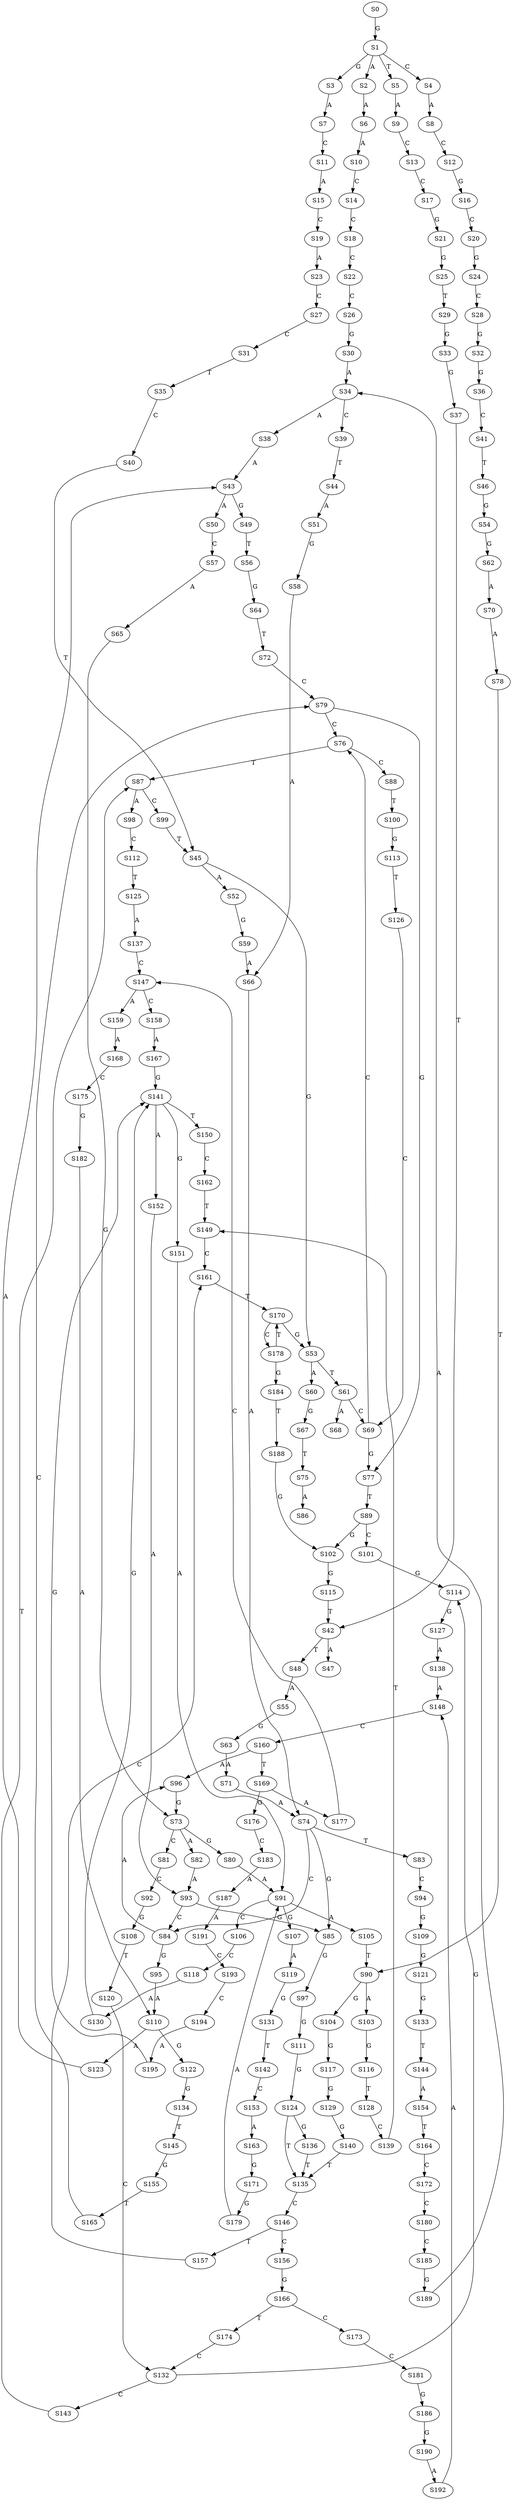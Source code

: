 strict digraph  {
	S0 -> S1 [ label = G ];
	S1 -> S2 [ label = A ];
	S1 -> S3 [ label = G ];
	S1 -> S4 [ label = C ];
	S1 -> S5 [ label = T ];
	S2 -> S6 [ label = A ];
	S3 -> S7 [ label = A ];
	S4 -> S8 [ label = A ];
	S5 -> S9 [ label = A ];
	S6 -> S10 [ label = A ];
	S7 -> S11 [ label = C ];
	S8 -> S12 [ label = C ];
	S9 -> S13 [ label = C ];
	S10 -> S14 [ label = C ];
	S11 -> S15 [ label = A ];
	S12 -> S16 [ label = G ];
	S13 -> S17 [ label = C ];
	S14 -> S18 [ label = C ];
	S15 -> S19 [ label = C ];
	S16 -> S20 [ label = C ];
	S17 -> S21 [ label = G ];
	S18 -> S22 [ label = C ];
	S19 -> S23 [ label = A ];
	S20 -> S24 [ label = G ];
	S21 -> S25 [ label = G ];
	S22 -> S26 [ label = C ];
	S23 -> S27 [ label = C ];
	S24 -> S28 [ label = C ];
	S25 -> S29 [ label = T ];
	S26 -> S30 [ label = G ];
	S27 -> S31 [ label = C ];
	S28 -> S32 [ label = G ];
	S29 -> S33 [ label = G ];
	S30 -> S34 [ label = A ];
	S31 -> S35 [ label = T ];
	S32 -> S36 [ label = G ];
	S33 -> S37 [ label = G ];
	S34 -> S38 [ label = A ];
	S34 -> S39 [ label = C ];
	S35 -> S40 [ label = C ];
	S36 -> S41 [ label = C ];
	S37 -> S42 [ label = T ];
	S38 -> S43 [ label = A ];
	S39 -> S44 [ label = T ];
	S40 -> S45 [ label = T ];
	S41 -> S46 [ label = T ];
	S42 -> S47 [ label = A ];
	S42 -> S48 [ label = T ];
	S43 -> S49 [ label = G ];
	S43 -> S50 [ label = A ];
	S44 -> S51 [ label = A ];
	S45 -> S52 [ label = A ];
	S45 -> S53 [ label = G ];
	S46 -> S54 [ label = G ];
	S48 -> S55 [ label = A ];
	S49 -> S56 [ label = T ];
	S50 -> S57 [ label = C ];
	S51 -> S58 [ label = G ];
	S52 -> S59 [ label = G ];
	S53 -> S60 [ label = A ];
	S53 -> S61 [ label = T ];
	S54 -> S62 [ label = G ];
	S55 -> S63 [ label = G ];
	S56 -> S64 [ label = G ];
	S57 -> S65 [ label = A ];
	S58 -> S66 [ label = A ];
	S59 -> S66 [ label = A ];
	S60 -> S67 [ label = G ];
	S61 -> S68 [ label = A ];
	S61 -> S69 [ label = C ];
	S62 -> S70 [ label = A ];
	S63 -> S71 [ label = A ];
	S64 -> S72 [ label = T ];
	S65 -> S73 [ label = G ];
	S66 -> S74 [ label = A ];
	S67 -> S75 [ label = T ];
	S69 -> S76 [ label = C ];
	S69 -> S77 [ label = G ];
	S70 -> S78 [ label = A ];
	S71 -> S74 [ label = A ];
	S72 -> S79 [ label = C ];
	S73 -> S80 [ label = G ];
	S73 -> S81 [ label = C ];
	S73 -> S82 [ label = A ];
	S74 -> S83 [ label = T ];
	S74 -> S84 [ label = C ];
	S74 -> S85 [ label = G ];
	S75 -> S86 [ label = A ];
	S76 -> S87 [ label = T ];
	S76 -> S88 [ label = C ];
	S77 -> S89 [ label = T ];
	S78 -> S90 [ label = T ];
	S79 -> S77 [ label = G ];
	S79 -> S76 [ label = C ];
	S80 -> S91 [ label = A ];
	S81 -> S92 [ label = C ];
	S82 -> S93 [ label = A ];
	S83 -> S94 [ label = C ];
	S84 -> S95 [ label = G ];
	S84 -> S96 [ label = A ];
	S85 -> S97 [ label = G ];
	S87 -> S98 [ label = A ];
	S87 -> S99 [ label = C ];
	S88 -> S100 [ label = T ];
	S89 -> S101 [ label = C ];
	S89 -> S102 [ label = G ];
	S90 -> S103 [ label = A ];
	S90 -> S104 [ label = G ];
	S91 -> S105 [ label = A ];
	S91 -> S106 [ label = C ];
	S91 -> S107 [ label = G ];
	S92 -> S108 [ label = G ];
	S93 -> S84 [ label = C ];
	S93 -> S85 [ label = G ];
	S94 -> S109 [ label = G ];
	S95 -> S110 [ label = A ];
	S96 -> S73 [ label = G ];
	S97 -> S111 [ label = G ];
	S98 -> S112 [ label = C ];
	S99 -> S45 [ label = T ];
	S100 -> S113 [ label = G ];
	S101 -> S114 [ label = G ];
	S102 -> S115 [ label = G ];
	S103 -> S116 [ label = G ];
	S104 -> S117 [ label = G ];
	S105 -> S90 [ label = T ];
	S106 -> S118 [ label = C ];
	S107 -> S119 [ label = A ];
	S108 -> S120 [ label = T ];
	S109 -> S121 [ label = G ];
	S110 -> S122 [ label = G ];
	S110 -> S123 [ label = A ];
	S111 -> S124 [ label = G ];
	S112 -> S125 [ label = T ];
	S113 -> S126 [ label = T ];
	S114 -> S127 [ label = G ];
	S115 -> S42 [ label = T ];
	S116 -> S128 [ label = T ];
	S117 -> S129 [ label = G ];
	S118 -> S130 [ label = A ];
	S119 -> S131 [ label = G ];
	S120 -> S132 [ label = C ];
	S121 -> S133 [ label = G ];
	S122 -> S134 [ label = G ];
	S123 -> S43 [ label = A ];
	S124 -> S135 [ label = T ];
	S124 -> S136 [ label = G ];
	S125 -> S137 [ label = A ];
	S126 -> S69 [ label = C ];
	S127 -> S138 [ label = A ];
	S128 -> S139 [ label = C ];
	S129 -> S140 [ label = G ];
	S130 -> S141 [ label = G ];
	S131 -> S142 [ label = T ];
	S132 -> S143 [ label = C ];
	S132 -> S114 [ label = G ];
	S133 -> S144 [ label = T ];
	S134 -> S145 [ label = T ];
	S135 -> S146 [ label = C ];
	S136 -> S135 [ label = T ];
	S137 -> S147 [ label = C ];
	S138 -> S148 [ label = A ];
	S139 -> S149 [ label = T ];
	S140 -> S135 [ label = T ];
	S141 -> S150 [ label = T ];
	S141 -> S151 [ label = G ];
	S141 -> S152 [ label = A ];
	S142 -> S153 [ label = C ];
	S143 -> S87 [ label = T ];
	S144 -> S154 [ label = A ];
	S145 -> S155 [ label = G ];
	S146 -> S156 [ label = C ];
	S146 -> S157 [ label = T ];
	S147 -> S158 [ label = C ];
	S147 -> S159 [ label = A ];
	S148 -> S160 [ label = C ];
	S149 -> S161 [ label = C ];
	S150 -> S162 [ label = C ];
	S151 -> S91 [ label = A ];
	S152 -> S93 [ label = A ];
	S153 -> S163 [ label = A ];
	S154 -> S164 [ label = T ];
	S155 -> S165 [ label = T ];
	S156 -> S166 [ label = G ];
	S157 -> S161 [ label = C ];
	S158 -> S167 [ label = A ];
	S159 -> S168 [ label = A ];
	S160 -> S96 [ label = A ];
	S160 -> S169 [ label = T ];
	S161 -> S170 [ label = T ];
	S162 -> S149 [ label = T ];
	S163 -> S171 [ label = G ];
	S164 -> S172 [ label = C ];
	S165 -> S79 [ label = C ];
	S166 -> S173 [ label = C ];
	S166 -> S174 [ label = T ];
	S167 -> S141 [ label = G ];
	S168 -> S175 [ label = C ];
	S169 -> S176 [ label = G ];
	S169 -> S177 [ label = A ];
	S170 -> S53 [ label = G ];
	S170 -> S178 [ label = C ];
	S171 -> S179 [ label = G ];
	S172 -> S180 [ label = C ];
	S173 -> S181 [ label = C ];
	S174 -> S132 [ label = C ];
	S175 -> S182 [ label = G ];
	S176 -> S183 [ label = C ];
	S177 -> S147 [ label = C ];
	S178 -> S170 [ label = T ];
	S178 -> S184 [ label = G ];
	S179 -> S91 [ label = A ];
	S180 -> S185 [ label = C ];
	S181 -> S186 [ label = G ];
	S182 -> S110 [ label = A ];
	S183 -> S187 [ label = A ];
	S184 -> S188 [ label = T ];
	S185 -> S189 [ label = G ];
	S186 -> S190 [ label = G ];
	S187 -> S191 [ label = A ];
	S188 -> S102 [ label = G ];
	S189 -> S34 [ label = A ];
	S190 -> S192 [ label = A ];
	S191 -> S193 [ label = C ];
	S192 -> S148 [ label = A ];
	S193 -> S194 [ label = C ];
	S194 -> S195 [ label = A ];
	S195 -> S141 [ label = G ];
}
